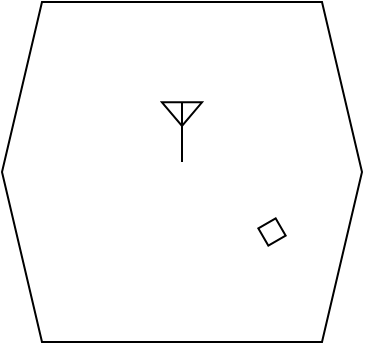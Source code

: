 <mxfile version="20.3.3" type="device"><diagram id="ZnckBoHeWRPY--PGJvM4" name="Page-1"><mxGraphModel dx="1530" dy="859" grid="1" gridSize="10" guides="1" tooltips="1" connect="1" arrows="1" fold="1" page="1" pageScale="1" pageWidth="850" pageHeight="1100" math="0" shadow="0"><root><mxCell id="0"/><mxCell id="1" parent="0"/><mxCell id="07hTrYy7lYKRMsctdBa3-1" value="" style="shape=hexagon;perimeter=hexagonPerimeter2;whiteSpace=wrap;html=1;fixedSize=1;" vertex="1" parent="1"><mxGeometry x="290" y="190" width="180" height="170" as="geometry"/></mxCell><mxCell id="07hTrYy7lYKRMsctdBa3-2" value="" style="verticalLabelPosition=bottom;shadow=0;dashed=0;align=center;html=1;verticalAlign=top;shape=mxgraph.electrical.radio.aerial_-_antenna_2;" vertex="1" parent="1"><mxGeometry x="370" y="240" width="20" height="30" as="geometry"/></mxCell><mxCell id="07hTrYy7lYKRMsctdBa3-3" value="" style="rounded=0;whiteSpace=wrap;html=1;rotation=60;" vertex="1" parent="1"><mxGeometry x="420" y="300" width="10" height="10" as="geometry"/></mxCell></root></mxGraphModel></diagram></mxfile>
